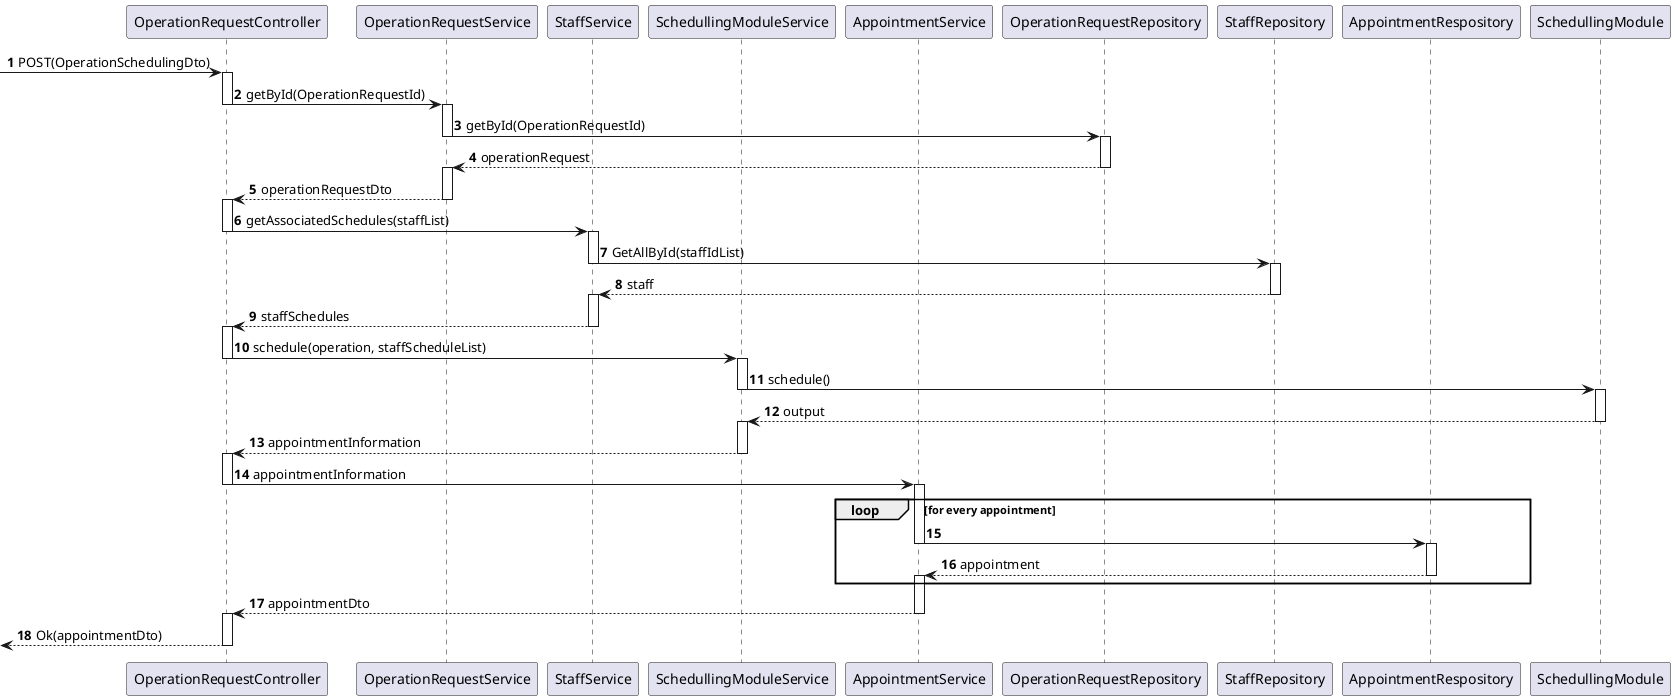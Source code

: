 @startuml

autonumber

participant OperationRequestController as ctrl
participant OperationRequestService as opSvc
participant StaffService as staffSvc
participant SchedullingModuleService as scheduleSvc
participant AppointmentService as appSvc
participant OperationRequestRepository as opRepo
participant StaffRepository as staffRepo
participant AppointmentRespository as apRepo
participant SchedullingModule as schedule

-> ctrl : POST(OperationSchedulingDto)

activate ctrl
ctrl -> opSvc : getById(OperationRequestId)
deactivate ctrl
activate opSvc
opSvc -> opRepo : getById(OperationRequestId)
deactivate opSvc
activate opRepo
opRepo --> opSvc : operationRequest
deactivate opRepo
activate opSvc


opSvc --> ctrl : operationRequestDto
deactivate opSvc
activate ctrl

ctrl -> staffSvc : getAssociatedSchedules(staffList)
deactivate ctrl
activate staffSvc
staffSvc -> staffRepo : GetAllById(staffIdList)
deactivate staffSvc
activate staffRepo
staffRepo --> staffSvc : staff
deactivate staffRepo
activate staffSvc
staffSvc --> ctrl : staffSchedules
deactivate staffSvc
activate ctrl
ctrl -> scheduleSvc : schedule(operation, staffScheduleList)
deactivate ctrl

activate scheduleSvc

scheduleSvc -> schedule : schedule()
deactivate scheduleSvc
activate schedule
schedule --> scheduleSvc : output
deactivate schedule

activate scheduleSvc
scheduleSvc --> ctrl : appointmentInformation
deactivate scheduleSvc
activate ctrl

ctrl -> appSvc : appointmentInformation
deactivate ctrl
activate appSvc

LOOP for every appointment
appSvc -> apRepo
deactivate appSvc

activate apRepo
apRepo --> appSvc : appointment
deactivate apRepo
activate appSvc
end

appSvc --> ctrl : appointmentDto
deactivate appSvc
activate ctrl
<-- ctrl : Ok(appointmentDto)
deactivate ctrl

@enduml
